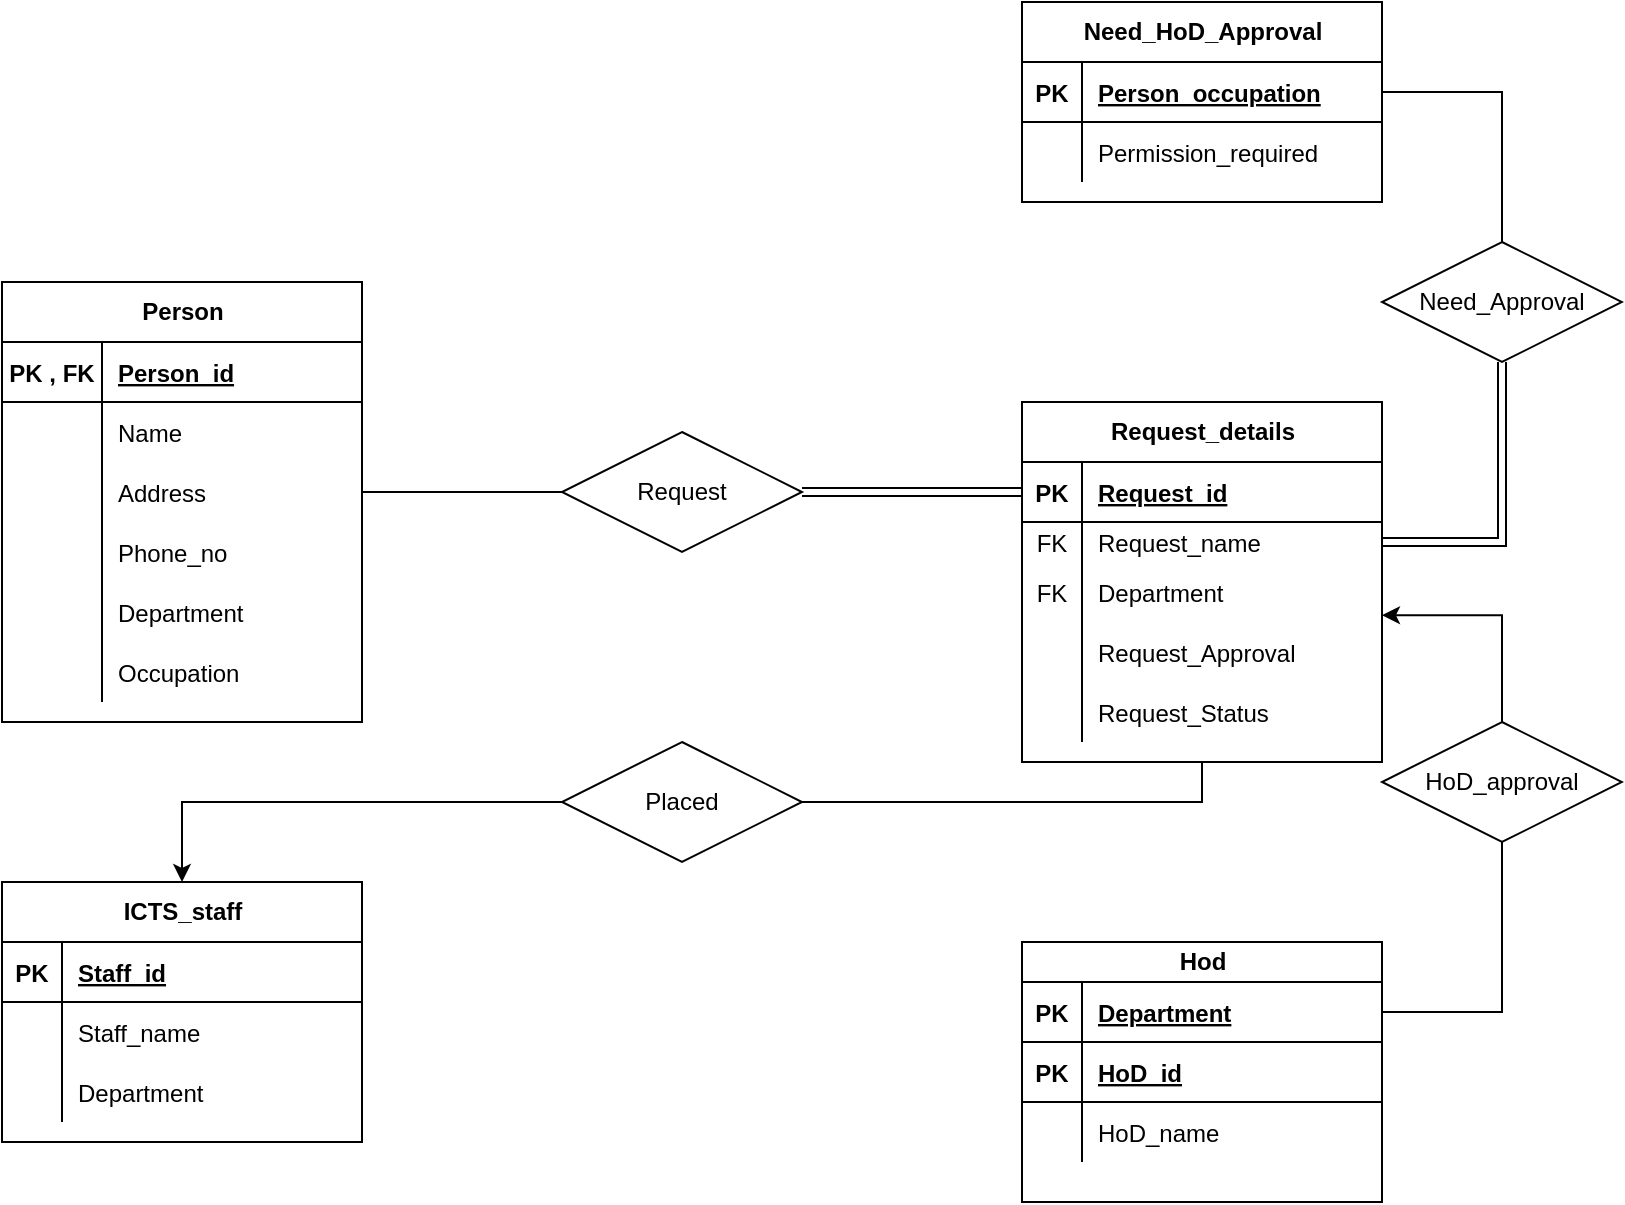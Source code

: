 <mxfile version="13.10.4" type="github">
  <diagram id="aMaXBnaIYGT4KekO0aj6" name="Page-1">
    <mxGraphModel dx="2333" dy="760" grid="1" gridSize="10" guides="1" tooltips="1" connect="1" arrows="1" fold="1" page="1" pageScale="1" pageWidth="850" pageHeight="1100" math="0" shadow="0">
      <root>
        <mxCell id="0" />
        <mxCell id="1" parent="0" />
        <mxCell id="jRo9vK5PYB-S02NQwqbe-42" value="Person" style="shape=table;startSize=30;container=1;collapsible=1;childLayout=tableLayout;fixedRows=1;rowLines=0;fontStyle=1;align=center;resizeLast=1;html=1;" parent="1" vertex="1">
          <mxGeometry x="-30" y="280" width="180" height="220" as="geometry" />
        </mxCell>
        <mxCell id="jRo9vK5PYB-S02NQwqbe-43" value="" style="shape=partialRectangle;collapsible=0;dropTarget=0;pointerEvents=0;fillColor=none;top=0;left=0;bottom=1;right=0;points=[[0,0.5],[1,0.5]];portConstraint=eastwest;" parent="jRo9vK5PYB-S02NQwqbe-42" vertex="1">
          <mxGeometry y="30" width="180" height="30" as="geometry" />
        </mxCell>
        <mxCell id="jRo9vK5PYB-S02NQwqbe-44" value="PK , FK" style="shape=partialRectangle;connectable=0;fillColor=none;top=0;left=0;bottom=0;right=0;fontStyle=1;overflow=hidden;" parent="jRo9vK5PYB-S02NQwqbe-43" vertex="1">
          <mxGeometry width="50" height="30" as="geometry" />
        </mxCell>
        <mxCell id="jRo9vK5PYB-S02NQwqbe-45" value="Person_id" style="shape=partialRectangle;connectable=0;fillColor=none;top=0;left=0;bottom=0;right=0;align=left;spacingLeft=6;fontStyle=5;overflow=hidden;" parent="jRo9vK5PYB-S02NQwqbe-43" vertex="1">
          <mxGeometry x="50" width="130" height="30" as="geometry" />
        </mxCell>
        <mxCell id="jRo9vK5PYB-S02NQwqbe-46" value="" style="shape=partialRectangle;collapsible=0;dropTarget=0;pointerEvents=0;fillColor=none;top=0;left=0;bottom=0;right=0;points=[[0,0.5],[1,0.5]];portConstraint=eastwest;" parent="jRo9vK5PYB-S02NQwqbe-42" vertex="1">
          <mxGeometry y="60" width="180" height="30" as="geometry" />
        </mxCell>
        <mxCell id="jRo9vK5PYB-S02NQwqbe-47" value="" style="shape=partialRectangle;connectable=0;fillColor=none;top=0;left=0;bottom=0;right=0;editable=1;overflow=hidden;" parent="jRo9vK5PYB-S02NQwqbe-46" vertex="1">
          <mxGeometry width="50" height="30" as="geometry" />
        </mxCell>
        <mxCell id="jRo9vK5PYB-S02NQwqbe-48" value="Name" style="shape=partialRectangle;connectable=0;fillColor=none;top=0;left=0;bottom=0;right=0;align=left;spacingLeft=6;overflow=hidden;" parent="jRo9vK5PYB-S02NQwqbe-46" vertex="1">
          <mxGeometry x="50" width="130" height="30" as="geometry" />
        </mxCell>
        <mxCell id="jRo9vK5PYB-S02NQwqbe-49" value="" style="shape=partialRectangle;collapsible=0;dropTarget=0;pointerEvents=0;fillColor=none;top=0;left=0;bottom=0;right=0;points=[[0,0.5],[1,0.5]];portConstraint=eastwest;" parent="jRo9vK5PYB-S02NQwqbe-42" vertex="1">
          <mxGeometry y="90" width="180" height="30" as="geometry" />
        </mxCell>
        <mxCell id="jRo9vK5PYB-S02NQwqbe-50" value="" style="shape=partialRectangle;connectable=0;fillColor=none;top=0;left=0;bottom=0;right=0;editable=1;overflow=hidden;" parent="jRo9vK5PYB-S02NQwqbe-49" vertex="1">
          <mxGeometry width="50" height="30" as="geometry" />
        </mxCell>
        <mxCell id="jRo9vK5PYB-S02NQwqbe-51" value="Address" style="shape=partialRectangle;connectable=0;fillColor=none;top=0;left=0;bottom=0;right=0;align=left;spacingLeft=6;overflow=hidden;" parent="jRo9vK5PYB-S02NQwqbe-49" vertex="1">
          <mxGeometry x="50" width="130" height="30" as="geometry" />
        </mxCell>
        <mxCell id="jRo9vK5PYB-S02NQwqbe-52" value="" style="shape=partialRectangle;collapsible=0;dropTarget=0;pointerEvents=0;fillColor=none;top=0;left=0;bottom=0;right=0;points=[[0,0.5],[1,0.5]];portConstraint=eastwest;" parent="jRo9vK5PYB-S02NQwqbe-42" vertex="1">
          <mxGeometry y="120" width="180" height="30" as="geometry" />
        </mxCell>
        <mxCell id="jRo9vK5PYB-S02NQwqbe-53" value="" style="shape=partialRectangle;connectable=0;fillColor=none;top=0;left=0;bottom=0;right=0;editable=1;overflow=hidden;" parent="jRo9vK5PYB-S02NQwqbe-52" vertex="1">
          <mxGeometry width="50" height="30" as="geometry" />
        </mxCell>
        <mxCell id="jRo9vK5PYB-S02NQwqbe-54" value="Phone_no" style="shape=partialRectangle;connectable=0;fillColor=none;top=0;left=0;bottom=0;right=0;align=left;spacingLeft=6;overflow=hidden;" parent="jRo9vK5PYB-S02NQwqbe-52" vertex="1">
          <mxGeometry x="50" width="130" height="30" as="geometry" />
        </mxCell>
        <mxCell id="jRo9vK5PYB-S02NQwqbe-55" value="" style="shape=partialRectangle;collapsible=0;dropTarget=0;pointerEvents=0;fillColor=none;top=0;left=0;bottom=0;right=0;points=[[0,0.5],[1,0.5]];portConstraint=eastwest;" parent="jRo9vK5PYB-S02NQwqbe-42" vertex="1">
          <mxGeometry y="150" width="180" height="30" as="geometry" />
        </mxCell>
        <mxCell id="jRo9vK5PYB-S02NQwqbe-56" value="" style="shape=partialRectangle;connectable=0;fillColor=none;top=0;left=0;bottom=0;right=0;editable=1;overflow=hidden;" parent="jRo9vK5PYB-S02NQwqbe-55" vertex="1">
          <mxGeometry width="50" height="30" as="geometry" />
        </mxCell>
        <mxCell id="jRo9vK5PYB-S02NQwqbe-57" value="Department" style="shape=partialRectangle;connectable=0;fillColor=none;top=0;left=0;bottom=0;right=0;align=left;spacingLeft=6;overflow=hidden;" parent="jRo9vK5PYB-S02NQwqbe-55" vertex="1">
          <mxGeometry x="50" width="130" height="30" as="geometry" />
        </mxCell>
        <mxCell id="gTWYj47MA-mIqvsdXgrU-1" value="" style="shape=partialRectangle;collapsible=0;dropTarget=0;pointerEvents=0;fillColor=none;top=0;left=0;bottom=0;right=0;points=[[0,0.5],[1,0.5]];portConstraint=eastwest;" vertex="1" parent="jRo9vK5PYB-S02NQwqbe-42">
          <mxGeometry y="180" width="180" height="30" as="geometry" />
        </mxCell>
        <mxCell id="gTWYj47MA-mIqvsdXgrU-2" value="" style="shape=partialRectangle;connectable=0;fillColor=none;top=0;left=0;bottom=0;right=0;editable=1;overflow=hidden;" vertex="1" parent="gTWYj47MA-mIqvsdXgrU-1">
          <mxGeometry width="50" height="30" as="geometry" />
        </mxCell>
        <mxCell id="gTWYj47MA-mIqvsdXgrU-3" value="Occupation" style="shape=partialRectangle;connectable=0;fillColor=none;top=0;left=0;bottom=0;right=0;align=left;spacingLeft=6;overflow=hidden;" vertex="1" parent="gTWYj47MA-mIqvsdXgrU-1">
          <mxGeometry x="50" width="130" height="30" as="geometry" />
        </mxCell>
        <mxCell id="jRo9vK5PYB-S02NQwqbe-88" value="Request_details" style="shape=table;startSize=30;container=1;collapsible=1;childLayout=tableLayout;fixedRows=1;rowLines=0;fontStyle=1;align=center;resizeLast=1;html=1;" parent="1" vertex="1">
          <mxGeometry x="480" y="340" width="180" height="180" as="geometry" />
        </mxCell>
        <mxCell id="jRo9vK5PYB-S02NQwqbe-89" value="" style="shape=partialRectangle;collapsible=0;dropTarget=0;pointerEvents=0;fillColor=none;top=0;left=0;bottom=1;right=0;points=[[0,0.5],[1,0.5]];portConstraint=eastwest;" parent="jRo9vK5PYB-S02NQwqbe-88" vertex="1">
          <mxGeometry y="30" width="180" height="30" as="geometry" />
        </mxCell>
        <mxCell id="jRo9vK5PYB-S02NQwqbe-90" value="PK" style="shape=partialRectangle;connectable=0;fillColor=none;top=0;left=0;bottom=0;right=0;fontStyle=1;overflow=hidden;" parent="jRo9vK5PYB-S02NQwqbe-89" vertex="1">
          <mxGeometry width="30" height="30" as="geometry" />
        </mxCell>
        <mxCell id="jRo9vK5PYB-S02NQwqbe-91" value="Request_id" style="shape=partialRectangle;connectable=0;fillColor=none;top=0;left=0;bottom=0;right=0;align=left;spacingLeft=6;fontStyle=5;overflow=hidden;" parent="jRo9vK5PYB-S02NQwqbe-89" vertex="1">
          <mxGeometry x="30" width="150" height="30" as="geometry" />
        </mxCell>
        <mxCell id="jRo9vK5PYB-S02NQwqbe-92" value="" style="shape=partialRectangle;collapsible=0;dropTarget=0;pointerEvents=0;fillColor=none;top=0;left=0;bottom=0;right=0;points=[[0,0.5],[1,0.5]];portConstraint=eastwest;" parent="jRo9vK5PYB-S02NQwqbe-88" vertex="1">
          <mxGeometry y="60" width="180" height="20" as="geometry" />
        </mxCell>
        <mxCell id="jRo9vK5PYB-S02NQwqbe-93" value="FK" style="shape=partialRectangle;connectable=0;fillColor=none;top=0;left=0;bottom=0;right=0;editable=1;overflow=hidden;" parent="jRo9vK5PYB-S02NQwqbe-92" vertex="1">
          <mxGeometry width="30" height="20" as="geometry" />
        </mxCell>
        <mxCell id="jRo9vK5PYB-S02NQwqbe-94" value="Request_name" style="shape=partialRectangle;connectable=0;fillColor=none;top=0;left=0;bottom=0;right=0;align=left;spacingLeft=6;overflow=hidden;" parent="jRo9vK5PYB-S02NQwqbe-92" vertex="1">
          <mxGeometry x="30" width="150" height="20" as="geometry" />
        </mxCell>
        <mxCell id="jRo9vK5PYB-S02NQwqbe-95" value="" style="shape=partialRectangle;collapsible=0;dropTarget=0;pointerEvents=0;fillColor=none;top=0;left=0;bottom=0;right=0;points=[[0,0.5],[1,0.5]];portConstraint=eastwest;" parent="jRo9vK5PYB-S02NQwqbe-88" vertex="1">
          <mxGeometry y="80" width="180" height="30" as="geometry" />
        </mxCell>
        <mxCell id="jRo9vK5PYB-S02NQwqbe-96" value="FK" style="shape=partialRectangle;connectable=0;fillColor=none;top=0;left=0;bottom=0;right=0;editable=1;overflow=hidden;" parent="jRo9vK5PYB-S02NQwqbe-95" vertex="1">
          <mxGeometry width="30" height="30" as="geometry" />
        </mxCell>
        <mxCell id="jRo9vK5PYB-S02NQwqbe-97" value="Department" style="shape=partialRectangle;connectable=0;fillColor=none;top=0;left=0;bottom=0;right=0;align=left;spacingLeft=6;overflow=hidden;" parent="jRo9vK5PYB-S02NQwqbe-95" vertex="1">
          <mxGeometry x="30" width="150" height="30" as="geometry" />
        </mxCell>
        <mxCell id="gTWYj47MA-mIqvsdXgrU-82" value="" style="shape=partialRectangle;collapsible=0;dropTarget=0;pointerEvents=0;fillColor=none;top=0;left=0;bottom=0;right=0;points=[[0,0.5],[1,0.5]];portConstraint=eastwest;" vertex="1" parent="jRo9vK5PYB-S02NQwqbe-88">
          <mxGeometry y="110" width="180" height="30" as="geometry" />
        </mxCell>
        <mxCell id="gTWYj47MA-mIqvsdXgrU-83" value="" style="shape=partialRectangle;connectable=0;fillColor=none;top=0;left=0;bottom=0;right=0;editable=1;overflow=hidden;" vertex="1" parent="gTWYj47MA-mIqvsdXgrU-82">
          <mxGeometry width="30" height="30" as="geometry" />
        </mxCell>
        <mxCell id="gTWYj47MA-mIqvsdXgrU-84" value="Request_Approval" style="shape=partialRectangle;connectable=0;fillColor=none;top=0;left=0;bottom=0;right=0;align=left;spacingLeft=6;overflow=hidden;" vertex="1" parent="gTWYj47MA-mIqvsdXgrU-82">
          <mxGeometry x="30" width="150" height="30" as="geometry" />
        </mxCell>
        <mxCell id="gTWYj47MA-mIqvsdXgrU-85" value="" style="shape=partialRectangle;collapsible=0;dropTarget=0;pointerEvents=0;fillColor=none;top=0;left=0;bottom=0;right=0;points=[[0,0.5],[1,0.5]];portConstraint=eastwest;" vertex="1" parent="jRo9vK5PYB-S02NQwqbe-88">
          <mxGeometry y="140" width="180" height="30" as="geometry" />
        </mxCell>
        <mxCell id="gTWYj47MA-mIqvsdXgrU-86" value="" style="shape=partialRectangle;connectable=0;fillColor=none;top=0;left=0;bottom=0;right=0;editable=1;overflow=hidden;" vertex="1" parent="gTWYj47MA-mIqvsdXgrU-85">
          <mxGeometry width="30" height="30" as="geometry" />
        </mxCell>
        <mxCell id="gTWYj47MA-mIqvsdXgrU-87" value="Request_Status" style="shape=partialRectangle;connectable=0;fillColor=none;top=0;left=0;bottom=0;right=0;align=left;spacingLeft=6;overflow=hidden;" vertex="1" parent="gTWYj47MA-mIqvsdXgrU-85">
          <mxGeometry x="30" width="150" height="30" as="geometry" />
        </mxCell>
        <mxCell id="jRo9vK5PYB-S02NQwqbe-104" value="Need_HoD_Approval" style="shape=table;startSize=30;container=1;collapsible=1;childLayout=tableLayout;fixedRows=1;rowLines=0;fontStyle=1;align=center;resizeLast=1;html=1;" parent="1" vertex="1">
          <mxGeometry x="480" y="140" width="180" height="100" as="geometry" />
        </mxCell>
        <mxCell id="jRo9vK5PYB-S02NQwqbe-117" value="" style="shape=partialRectangle;collapsible=0;dropTarget=0;pointerEvents=0;fillColor=none;top=0;left=0;bottom=1;right=0;points=[[0,0.5],[1,0.5]];portConstraint=eastwest;" parent="jRo9vK5PYB-S02NQwqbe-104" vertex="1">
          <mxGeometry y="30" width="180" height="30" as="geometry" />
        </mxCell>
        <mxCell id="jRo9vK5PYB-S02NQwqbe-118" value="PK" style="shape=partialRectangle;connectable=0;fillColor=none;top=0;left=0;bottom=0;right=0;fontStyle=1;overflow=hidden;" parent="jRo9vK5PYB-S02NQwqbe-117" vertex="1">
          <mxGeometry width="30" height="30" as="geometry" />
        </mxCell>
        <mxCell id="jRo9vK5PYB-S02NQwqbe-119" value="Person_occupation" style="shape=partialRectangle;connectable=0;fillColor=none;top=0;left=0;bottom=0;right=0;align=left;spacingLeft=6;fontStyle=5;overflow=hidden;" parent="jRo9vK5PYB-S02NQwqbe-117" vertex="1">
          <mxGeometry x="30" width="150" height="30" as="geometry" />
        </mxCell>
        <mxCell id="jRo9vK5PYB-S02NQwqbe-108" value="" style="shape=partialRectangle;collapsible=0;dropTarget=0;pointerEvents=0;fillColor=none;top=0;left=0;bottom=0;right=0;points=[[0,0.5],[1,0.5]];portConstraint=eastwest;" parent="jRo9vK5PYB-S02NQwqbe-104" vertex="1">
          <mxGeometry y="60" width="180" height="30" as="geometry" />
        </mxCell>
        <mxCell id="jRo9vK5PYB-S02NQwqbe-109" value="" style="shape=partialRectangle;connectable=0;fillColor=none;top=0;left=0;bottom=0;right=0;editable=1;overflow=hidden;" parent="jRo9vK5PYB-S02NQwqbe-108" vertex="1">
          <mxGeometry width="30" height="30" as="geometry" />
        </mxCell>
        <mxCell id="jRo9vK5PYB-S02NQwqbe-110" value="Permission_required" style="shape=partialRectangle;connectable=0;fillColor=none;top=0;left=0;bottom=0;right=0;align=left;spacingLeft=6;overflow=hidden;" parent="jRo9vK5PYB-S02NQwqbe-108" vertex="1">
          <mxGeometry x="30" width="150" height="30" as="geometry" />
        </mxCell>
        <mxCell id="jRo9vK5PYB-S02NQwqbe-120" value="Hod" style="shape=table;startSize=20;container=1;collapsible=1;childLayout=tableLayout;fixedRows=1;rowLines=0;fontStyle=1;align=center;resizeLast=1;html=1;" parent="1" vertex="1">
          <mxGeometry x="480" y="610" width="180" height="130" as="geometry" />
        </mxCell>
        <mxCell id="jRo9vK5PYB-S02NQwqbe-121" value="" style="shape=partialRectangle;collapsible=0;dropTarget=0;pointerEvents=0;fillColor=none;top=0;left=0;bottom=1;right=0;points=[[0,0.5],[1,0.5]];portConstraint=eastwest;" parent="jRo9vK5PYB-S02NQwqbe-120" vertex="1">
          <mxGeometry y="20" width="180" height="30" as="geometry" />
        </mxCell>
        <mxCell id="jRo9vK5PYB-S02NQwqbe-122" value="PK" style="shape=partialRectangle;connectable=0;fillColor=none;top=0;left=0;bottom=0;right=0;fontStyle=1;overflow=hidden;" parent="jRo9vK5PYB-S02NQwqbe-121" vertex="1">
          <mxGeometry width="30" height="30" as="geometry" />
        </mxCell>
        <mxCell id="jRo9vK5PYB-S02NQwqbe-123" value="Department" style="shape=partialRectangle;connectable=0;fillColor=none;top=0;left=0;bottom=0;right=0;align=left;spacingLeft=6;fontStyle=5;overflow=hidden;" parent="jRo9vK5PYB-S02NQwqbe-121" vertex="1">
          <mxGeometry x="30" width="150" height="30" as="geometry" />
        </mxCell>
        <mxCell id="gTWYj47MA-mIqvsdXgrU-59" value="" style="shape=partialRectangle;collapsible=0;dropTarget=0;pointerEvents=0;fillColor=none;top=0;left=0;bottom=1;right=0;points=[[0,0.5],[1,0.5]];portConstraint=eastwest;" vertex="1" parent="jRo9vK5PYB-S02NQwqbe-120">
          <mxGeometry y="50" width="180" height="30" as="geometry" />
        </mxCell>
        <mxCell id="gTWYj47MA-mIqvsdXgrU-60" value="PK" style="shape=partialRectangle;connectable=0;fillColor=none;top=0;left=0;bottom=0;right=0;fontStyle=1;overflow=hidden;" vertex="1" parent="gTWYj47MA-mIqvsdXgrU-59">
          <mxGeometry width="30" height="30" as="geometry" />
        </mxCell>
        <mxCell id="gTWYj47MA-mIqvsdXgrU-61" value="HoD_id" style="shape=partialRectangle;connectable=0;fillColor=none;top=0;left=0;bottom=0;right=0;align=left;spacingLeft=6;fontStyle=5;overflow=hidden;" vertex="1" parent="gTWYj47MA-mIqvsdXgrU-59">
          <mxGeometry x="30" width="150" height="30" as="geometry" />
        </mxCell>
        <mxCell id="gTWYj47MA-mIqvsdXgrU-11" value="" style="shape=partialRectangle;collapsible=0;dropTarget=0;pointerEvents=0;fillColor=none;top=0;left=0;bottom=0;right=0;points=[[0,0.5],[1,0.5]];portConstraint=eastwest;" vertex="1" parent="jRo9vK5PYB-S02NQwqbe-120">
          <mxGeometry y="80" width="180" height="30" as="geometry" />
        </mxCell>
        <mxCell id="gTWYj47MA-mIqvsdXgrU-12" value="" style="shape=partialRectangle;connectable=0;fillColor=none;top=0;left=0;bottom=0;right=0;editable=1;overflow=hidden;" vertex="1" parent="gTWYj47MA-mIqvsdXgrU-11">
          <mxGeometry width="30" height="30" as="geometry" />
        </mxCell>
        <mxCell id="gTWYj47MA-mIqvsdXgrU-13" value="HoD_name" style="shape=partialRectangle;connectable=0;fillColor=none;top=0;left=0;bottom=0;right=0;align=left;spacingLeft=6;overflow=hidden;" vertex="1" parent="gTWYj47MA-mIqvsdXgrU-11">
          <mxGeometry x="30" width="150" height="30" as="geometry" />
        </mxCell>
        <mxCell id="jRo9vK5PYB-S02NQwqbe-133" value="ICTS_staff" style="shape=table;startSize=30;container=1;collapsible=1;childLayout=tableLayout;fixedRows=1;rowLines=0;fontStyle=1;align=center;resizeLast=1;html=1;" parent="1" vertex="1">
          <mxGeometry x="-30" y="580" width="180" height="130" as="geometry" />
        </mxCell>
        <mxCell id="jRo9vK5PYB-S02NQwqbe-134" value="" style="shape=partialRectangle;collapsible=0;dropTarget=0;pointerEvents=0;fillColor=none;top=0;left=0;bottom=1;right=0;points=[[0,0.5],[1,0.5]];portConstraint=eastwest;" parent="jRo9vK5PYB-S02NQwqbe-133" vertex="1">
          <mxGeometry y="30" width="180" height="30" as="geometry" />
        </mxCell>
        <mxCell id="jRo9vK5PYB-S02NQwqbe-135" value="PK" style="shape=partialRectangle;connectable=0;fillColor=none;top=0;left=0;bottom=0;right=0;fontStyle=1;overflow=hidden;" parent="jRo9vK5PYB-S02NQwqbe-134" vertex="1">
          <mxGeometry width="30" height="30" as="geometry" />
        </mxCell>
        <mxCell id="jRo9vK5PYB-S02NQwqbe-136" value="Staff_id" style="shape=partialRectangle;connectable=0;fillColor=none;top=0;left=0;bottom=0;right=0;align=left;spacingLeft=6;fontStyle=5;overflow=hidden;" parent="jRo9vK5PYB-S02NQwqbe-134" vertex="1">
          <mxGeometry x="30" width="150" height="30" as="geometry" />
        </mxCell>
        <mxCell id="jRo9vK5PYB-S02NQwqbe-137" value="" style="shape=partialRectangle;collapsible=0;dropTarget=0;pointerEvents=0;fillColor=none;top=0;left=0;bottom=0;right=0;points=[[0,0.5],[1,0.5]];portConstraint=eastwest;" parent="jRo9vK5PYB-S02NQwqbe-133" vertex="1">
          <mxGeometry y="60" width="180" height="30" as="geometry" />
        </mxCell>
        <mxCell id="jRo9vK5PYB-S02NQwqbe-138" value="" style="shape=partialRectangle;connectable=0;fillColor=none;top=0;left=0;bottom=0;right=0;editable=1;overflow=hidden;" parent="jRo9vK5PYB-S02NQwqbe-137" vertex="1">
          <mxGeometry width="30" height="30" as="geometry" />
        </mxCell>
        <mxCell id="jRo9vK5PYB-S02NQwqbe-139" value="Staff_name" style="shape=partialRectangle;connectable=0;fillColor=none;top=0;left=0;bottom=0;right=0;align=left;spacingLeft=6;overflow=hidden;" parent="jRo9vK5PYB-S02NQwqbe-137" vertex="1">
          <mxGeometry x="30" width="150" height="30" as="geometry" />
        </mxCell>
        <mxCell id="jRo9vK5PYB-S02NQwqbe-140" value="" style="shape=partialRectangle;collapsible=0;dropTarget=0;pointerEvents=0;fillColor=none;top=0;left=0;bottom=0;right=0;points=[[0,0.5],[1,0.5]];portConstraint=eastwest;" parent="jRo9vK5PYB-S02NQwqbe-133" vertex="1">
          <mxGeometry y="90" width="180" height="30" as="geometry" />
        </mxCell>
        <mxCell id="jRo9vK5PYB-S02NQwqbe-141" value="" style="shape=partialRectangle;connectable=0;fillColor=none;top=0;left=0;bottom=0;right=0;editable=1;overflow=hidden;" parent="jRo9vK5PYB-S02NQwqbe-140" vertex="1">
          <mxGeometry width="30" height="30" as="geometry" />
        </mxCell>
        <mxCell id="jRo9vK5PYB-S02NQwqbe-142" value="Department" style="shape=partialRectangle;connectable=0;fillColor=none;top=0;left=0;bottom=0;right=0;align=left;spacingLeft=6;overflow=hidden;" parent="jRo9vK5PYB-S02NQwqbe-140" vertex="1">
          <mxGeometry x="30" width="150" height="30" as="geometry" />
        </mxCell>
        <mxCell id="gTWYj47MA-mIqvsdXgrU-46" style="edgeStyle=orthogonalEdgeStyle;shape=link;rounded=0;orthogonalLoop=1;jettySize=auto;html=1;entryX=0;entryY=0.5;entryDx=0;entryDy=0;exitX=1;exitY=0.5;exitDx=0;exitDy=0;" edge="1" parent="1" source="jRo9vK5PYB-S02NQwqbe-146" target="jRo9vK5PYB-S02NQwqbe-89">
          <mxGeometry relative="1" as="geometry" />
        </mxCell>
        <mxCell id="jRo9vK5PYB-S02NQwqbe-146" value="Request" style="shape=rhombus;perimeter=rhombusPerimeter;whiteSpace=wrap;html=1;align=center;" parent="1" vertex="1">
          <mxGeometry x="250" y="355" width="120" height="60" as="geometry" />
        </mxCell>
        <mxCell id="jRo9vK5PYB-S02NQwqbe-164" style="edgeStyle=orthogonalEdgeStyle;rounded=0;orthogonalLoop=1;jettySize=auto;html=1;entryX=1;entryY=0.887;entryDx=0;entryDy=0;entryPerimeter=0;" parent="1" source="jRo9vK5PYB-S02NQwqbe-148" target="jRo9vK5PYB-S02NQwqbe-95" edge="1">
          <mxGeometry relative="1" as="geometry" />
        </mxCell>
        <mxCell id="jRo9vK5PYB-S02NQwqbe-148" value="HoD_approval" style="shape=rhombus;perimeter=rhombusPerimeter;whiteSpace=wrap;html=1;align=center;perimeterSpacing=0;" parent="1" vertex="1">
          <mxGeometry x="660" y="500" width="120" height="60" as="geometry" />
        </mxCell>
        <mxCell id="jRo9vK5PYB-S02NQwqbe-168" style="edgeStyle=orthogonalEdgeStyle;rounded=0;orthogonalLoop=1;jettySize=auto;html=1;entryX=0.5;entryY=0;entryDx=0;entryDy=0;" parent="1" source="jRo9vK5PYB-S02NQwqbe-149" target="jRo9vK5PYB-S02NQwqbe-133" edge="1">
          <mxGeometry relative="1" as="geometry" />
        </mxCell>
        <mxCell id="jRo9vK5PYB-S02NQwqbe-149" value="Placed" style="shape=rhombus;perimeter=rhombusPerimeter;whiteSpace=wrap;html=1;align=center;" parent="1" vertex="1">
          <mxGeometry x="250" y="510" width="120" height="60" as="geometry" />
        </mxCell>
        <mxCell id="gTWYj47MA-mIqvsdXgrU-88" style="edgeStyle=orthogonalEdgeStyle;shape=link;rounded=0;orthogonalLoop=1;jettySize=auto;html=1;entryX=1;entryY=0.5;entryDx=0;entryDy=0;" edge="1" parent="1" source="jRo9vK5PYB-S02NQwqbe-150" target="jRo9vK5PYB-S02NQwqbe-92">
          <mxGeometry relative="1" as="geometry" />
        </mxCell>
        <mxCell id="jRo9vK5PYB-S02NQwqbe-150" value="Need_Approval" style="shape=rhombus;perimeter=rhombusPerimeter;whiteSpace=wrap;html=1;align=center;" parent="1" vertex="1">
          <mxGeometry x="660" y="260" width="120" height="60" as="geometry" />
        </mxCell>
        <mxCell id="jRo9vK5PYB-S02NQwqbe-163" value="" style="endArrow=none;html=1;rounded=0;entryX=0.5;entryY=0;entryDx=0;entryDy=0;exitX=1;exitY=0.5;exitDx=0;exitDy=0;" parent="1" source="jRo9vK5PYB-S02NQwqbe-117" target="jRo9vK5PYB-S02NQwqbe-150" edge="1">
          <mxGeometry relative="1" as="geometry">
            <mxPoint x="310" y="410" as="sourcePoint" />
            <mxPoint x="470" y="410" as="targetPoint" />
            <Array as="points">
              <mxPoint x="720" y="185" />
            </Array>
          </mxGeometry>
        </mxCell>
        <mxCell id="jRo9vK5PYB-S02NQwqbe-166" value="" style="endArrow=none;html=1;rounded=0;exitX=1;exitY=0.5;exitDx=0;exitDy=0;entryX=0.5;entryY=1;entryDx=0;entryDy=0;" parent="1" source="jRo9vK5PYB-S02NQwqbe-121" target="jRo9vK5PYB-S02NQwqbe-148" edge="1">
          <mxGeometry relative="1" as="geometry">
            <mxPoint x="310" y="480" as="sourcePoint" />
            <mxPoint x="470" y="480" as="targetPoint" />
            <Array as="points">
              <mxPoint x="720" y="645" />
            </Array>
          </mxGeometry>
        </mxCell>
        <mxCell id="jRo9vK5PYB-S02NQwqbe-167" value="" style="endArrow=none;html=1;rounded=0;entryX=0.5;entryY=1;entryDx=0;entryDy=0;exitX=1;exitY=0.5;exitDx=0;exitDy=0;" parent="1" source="jRo9vK5PYB-S02NQwqbe-149" target="jRo9vK5PYB-S02NQwqbe-88" edge="1">
          <mxGeometry relative="1" as="geometry">
            <mxPoint x="310" y="480" as="sourcePoint" />
            <mxPoint x="470" y="480" as="targetPoint" />
            <Array as="points">
              <mxPoint x="570" y="540" />
            </Array>
          </mxGeometry>
        </mxCell>
        <mxCell id="gTWYj47MA-mIqvsdXgrU-48" value="" style="endArrow=none;html=1;exitX=1;exitY=0.5;exitDx=0;exitDy=0;entryX=0;entryY=0.5;entryDx=0;entryDy=0;" edge="1" parent="1" source="jRo9vK5PYB-S02NQwqbe-49" target="jRo9vK5PYB-S02NQwqbe-146">
          <mxGeometry width="50" height="50" relative="1" as="geometry">
            <mxPoint x="430" y="460" as="sourcePoint" />
            <mxPoint x="480" y="410" as="targetPoint" />
          </mxGeometry>
        </mxCell>
      </root>
    </mxGraphModel>
  </diagram>
</mxfile>
